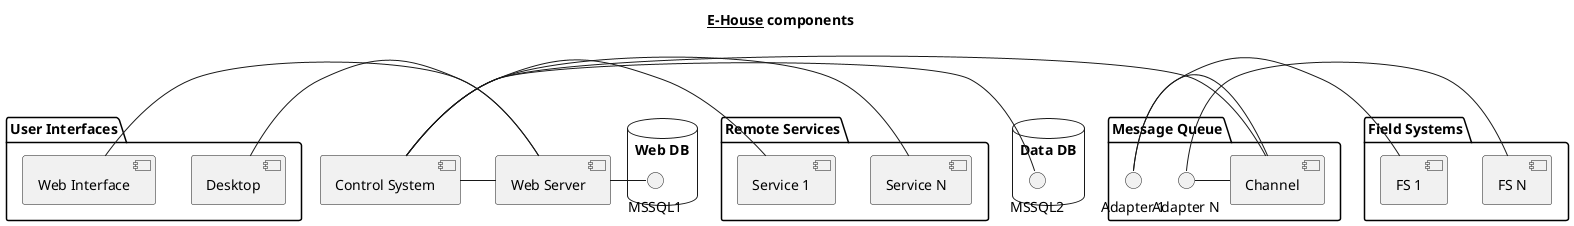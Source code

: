 @startuml

title __E-House__ components

package "User Interfaces" {
	[Desktop]
	[Web Interface]
}

package "Remote Services" {
	[Service 1]
	[Service N]
}

package "Field Systems" {
	[FS 1]
	[FS N]
}

package "Message Queue" {
	() "Adapter 1"
	() "Adapter N"

	[Channel]
}

database "Web DB"{
	() MSSQL1
}

database "Data DB"{
	() MSSQL2
}

[Web Server]
[Control System]

[Desktop] - [Web Server]
[Web Interface] - [Web Server]
[MSSQL1] - [Web Server]

[Control System] - [Web Server]

[Service N] - [Control System]
[Service 1] - [Control System]
[MSSQL2] - [Control System]
[Channel] - [Control System]

[Adapter N] - [Channel]
[Adapter 1] - [Channel]

[FS N] - [Adapter N]
[FS 1] - [Adapter 1]

@enduml